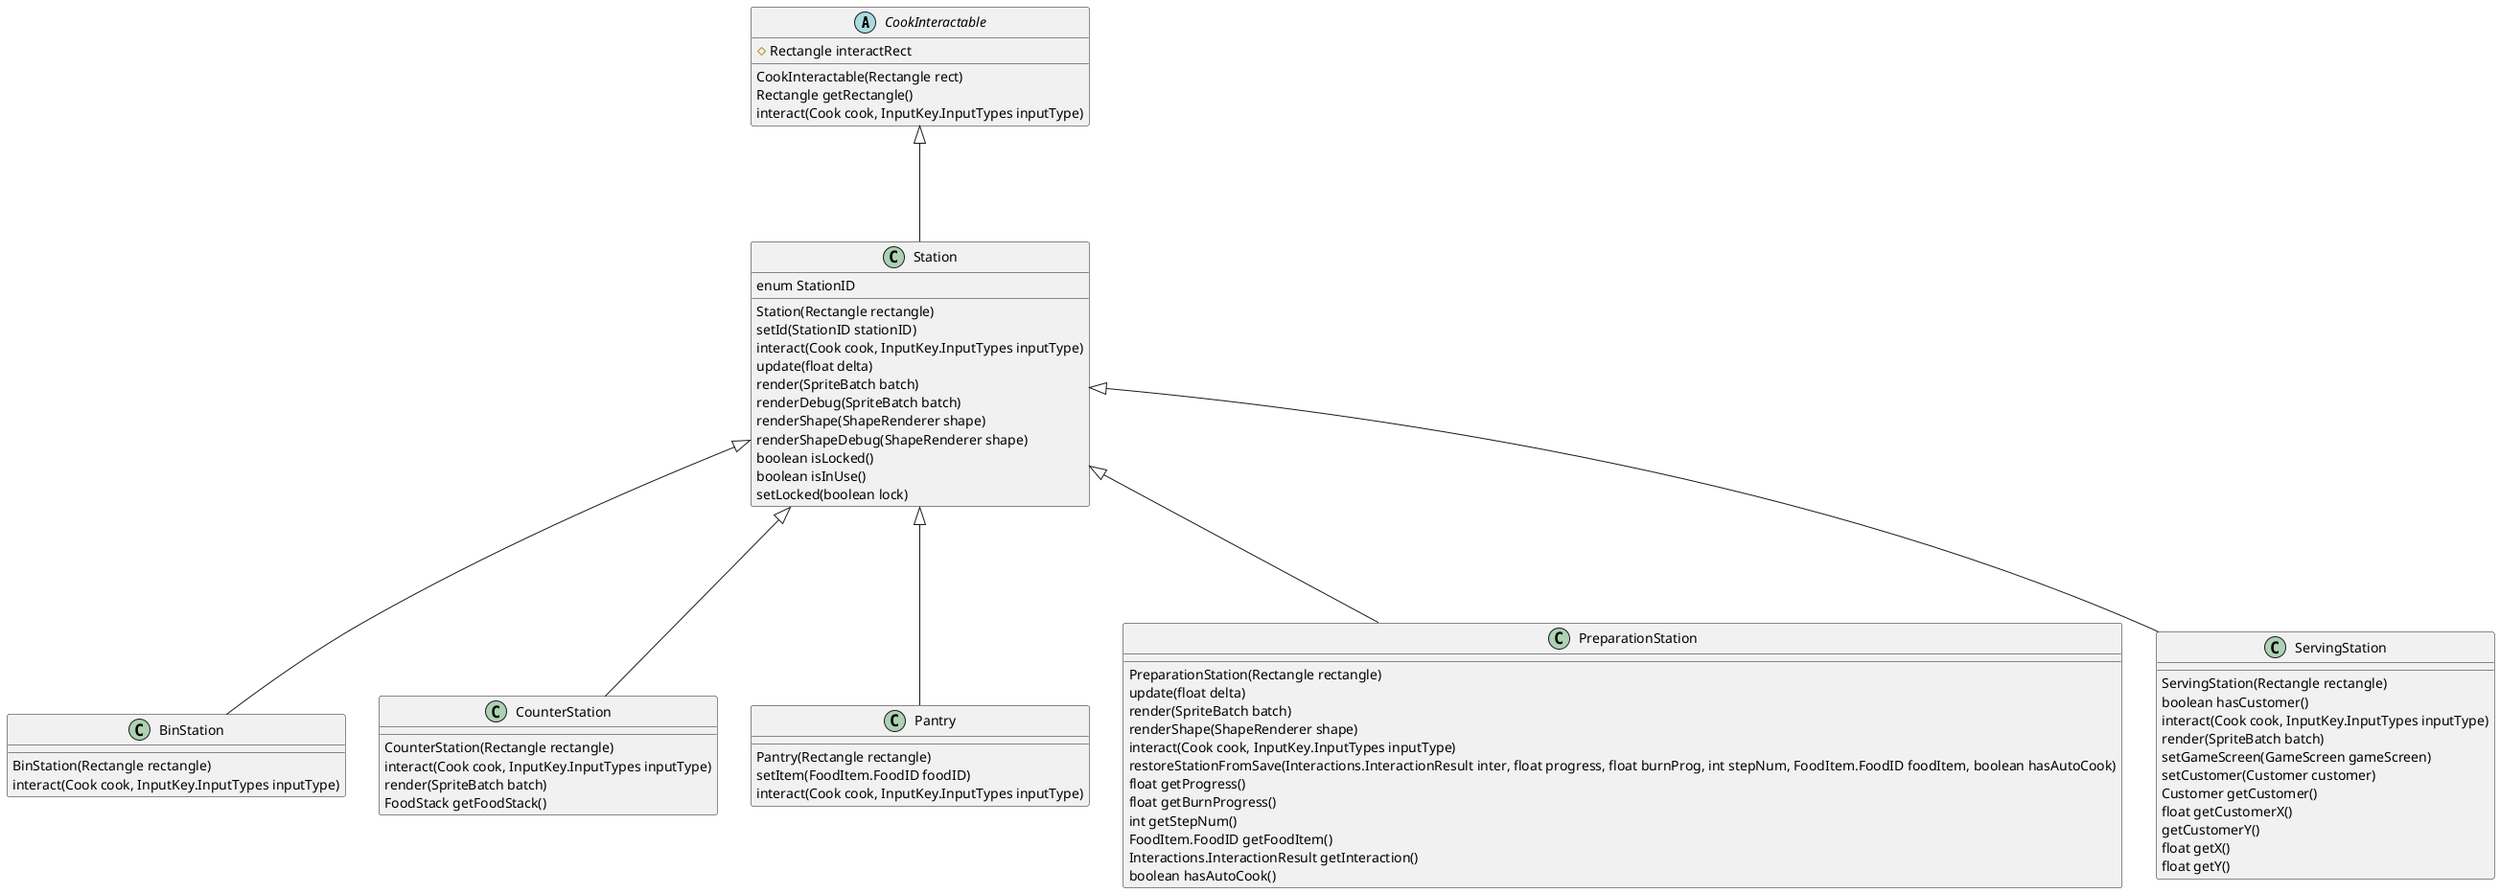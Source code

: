 @startuml
abstract CookInteractable{
# Rectangle interactRect
CookInteractable(Rectangle rect)
Rectangle getRectangle()
interact(Cook cook, InputKey.InputTypes inputType)
}
class Station{
enum StationID
Station(Rectangle rectangle)
setId(StationID stationID)
interact(Cook cook, InputKey.InputTypes inputType)
update(float delta)
render(SpriteBatch batch)
renderDebug(SpriteBatch batch)
renderShape(ShapeRenderer shape)
renderShapeDebug(ShapeRenderer shape)
boolean isLocked()
boolean isInUse()
setLocked(boolean lock)
}
class BinStation{
BinStation(Rectangle rectangle)
interact(Cook cook, InputKey.InputTypes inputType)
}
class CounterStation {
CounterStation(Rectangle rectangle)
interact(Cook cook, InputKey.InputTypes inputType)
render(SpriteBatch batch)
FoodStack getFoodStack()
}
class Pantry{
Pantry(Rectangle rectangle)
setItem(FoodItem.FoodID foodID)
interact(Cook cook, InputKey.InputTypes inputType)
}
class PreparationStation{
PreparationStation(Rectangle rectangle)
update(float delta)
render(SpriteBatch batch)
renderShape(ShapeRenderer shape)
interact(Cook cook, InputKey.InputTypes inputType)
restoreStationFromSave(Interactions.InteractionResult inter, float progress, float burnProg, int stepNum, FoodItem.FoodID foodItem, boolean hasAutoCook)
float getProgress()
float getBurnProgress()
int getStepNum()
FoodItem.FoodID getFoodItem()
Interactions.InteractionResult getInteraction()
boolean hasAutoCook()
}
class ServingStation{
ServingStation(Rectangle rectangle)
boolean hasCustomer()
interact(Cook cook, InputKey.InputTypes inputType)
render(SpriteBatch batch)
setGameScreen(GameScreen gameScreen)
setCustomer(Customer customer)
Customer getCustomer()
float getCustomerX()
getCustomerY()
float getX()
float getY()
}

Station -up--|> CookInteractable
Pantry -up--|> Station
BinStation -up--|> Station
CounterStation -up--|> Station
ServingStation -up--|> Station
PreparationStation -up--|> Station





@enduml